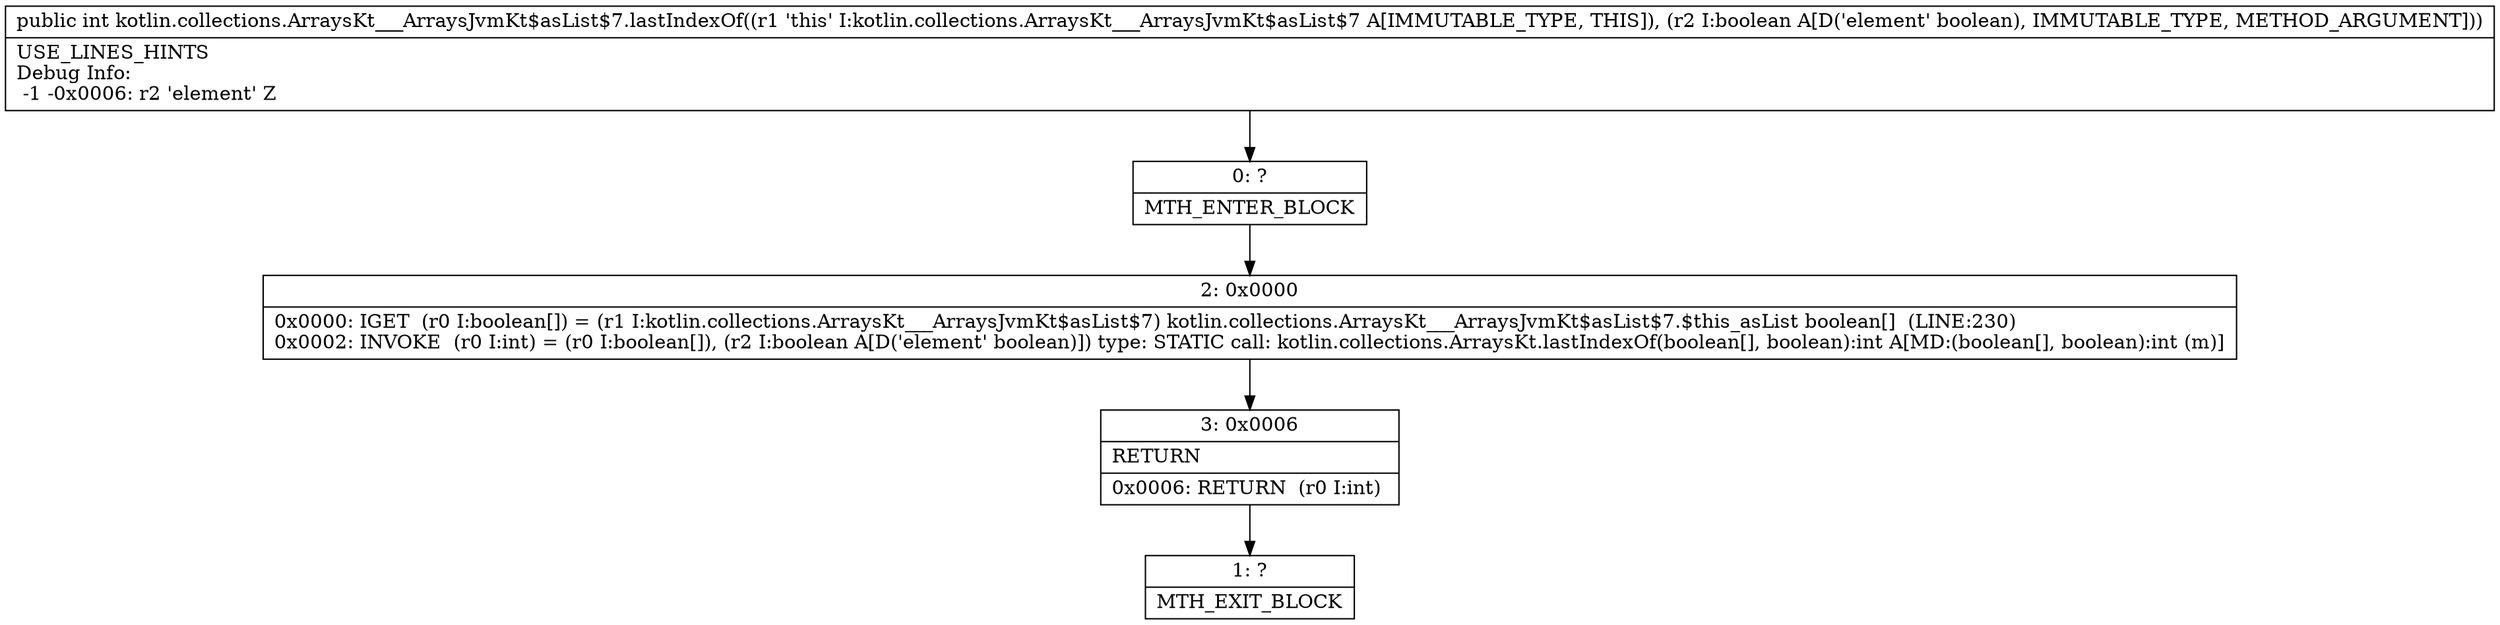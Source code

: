 digraph "CFG forkotlin.collections.ArraysKt___ArraysJvmKt$asList$7.lastIndexOf(Z)I" {
Node_0 [shape=record,label="{0\:\ ?|MTH_ENTER_BLOCK\l}"];
Node_2 [shape=record,label="{2\:\ 0x0000|0x0000: IGET  (r0 I:boolean[]) = (r1 I:kotlin.collections.ArraysKt___ArraysJvmKt$asList$7) kotlin.collections.ArraysKt___ArraysJvmKt$asList$7.$this_asList boolean[]  (LINE:230)\l0x0002: INVOKE  (r0 I:int) = (r0 I:boolean[]), (r2 I:boolean A[D('element' boolean)]) type: STATIC call: kotlin.collections.ArraysKt.lastIndexOf(boolean[], boolean):int A[MD:(boolean[], boolean):int (m)]\l}"];
Node_3 [shape=record,label="{3\:\ 0x0006|RETURN\l|0x0006: RETURN  (r0 I:int) \l}"];
Node_1 [shape=record,label="{1\:\ ?|MTH_EXIT_BLOCK\l}"];
MethodNode[shape=record,label="{public int kotlin.collections.ArraysKt___ArraysJvmKt$asList$7.lastIndexOf((r1 'this' I:kotlin.collections.ArraysKt___ArraysJvmKt$asList$7 A[IMMUTABLE_TYPE, THIS]), (r2 I:boolean A[D('element' boolean), IMMUTABLE_TYPE, METHOD_ARGUMENT]))  | USE_LINES_HINTS\lDebug Info:\l  \-1 \-0x0006: r2 'element' Z\l}"];
MethodNode -> Node_0;Node_0 -> Node_2;
Node_2 -> Node_3;
Node_3 -> Node_1;
}

